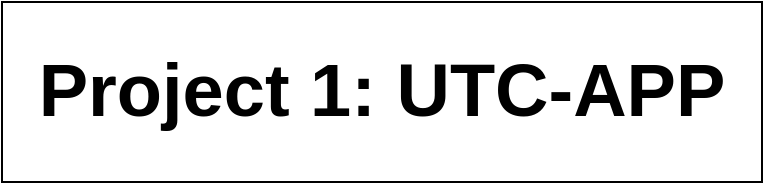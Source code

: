 <mxfile version="27.0.9">
  <diagram id="0U85dfrfak1zZH0-9EFQ" name="Page-2">
    <mxGraphModel dx="1011" dy="549" grid="1" gridSize="10" guides="1" tooltips="1" connect="1" arrows="1" fold="1" page="1" pageScale="1" pageWidth="850" pageHeight="1100" math="0" shadow="0">
      <root>
        <mxCell id="0" />
        <mxCell id="1" style="" parent="0" />
        <mxCell id="kCHVRqanEo-mkhX_574u-2" value="&lt;h1&gt;&lt;font style=&quot;font-size: 37px;&quot;&gt;Project 1: UTC-APP&lt;/font&gt;&lt;/h1&gt;" style="rounded=0;whiteSpace=wrap;html=1;fillColor=none;container=1;align=center;verticalAlign=top;" parent="1" vertex="1" collapsed="1">
          <mxGeometry x="200" y="80" width="380" height="90" as="geometry">
            <mxRectangle x="200" y="80" width="1440" height="1150" as="alternateBounds" />
          </mxGeometry>
        </mxCell>
        <mxCell id="HjElABhOm3GR3gQ3NGnv-4" value="AWS Cloud" style="points=[[0,0],[0.25,0],[0.5,0],[0.75,0],[1,0],[1,0.25],[1,0.5],[1,0.75],[1,1],[0.75,1],[0.5,1],[0.25,1],[0,1],[0,0.75],[0,0.5],[0,0.25]];outlineConnect=0;gradientColor=none;html=1;whiteSpace=wrap;fontSize=12;fontStyle=0;container=1;pointerEvents=0;collapsible=0;recursiveResize=0;shape=mxgraph.aws4.group;grIcon=mxgraph.aws4.group_aws_cloud_alt;strokeColor=#6788B1;fillColor=none;verticalAlign=top;align=left;spacingLeft=30;fontColor=#7C93D5;dashed=0;movable=1;resizable=1;rotatable=1;deletable=1;editable=1;locked=0;connectable=1;" parent="kCHVRqanEo-mkhX_574u-2" vertex="1">
          <mxGeometry x="120" y="235.75" width="1200" height="840" as="geometry" />
        </mxCell>
        <mxCell id="ao3atlO_gpHJTrCSkDzS-1" value="us-east-1" style="points=[[0,0],[0.25,0],[0.5,0],[0.75,0],[1,0],[1,0.25],[1,0.5],[1,0.75],[1,1],[0.75,1],[0.5,1],[0.25,1],[0,1],[0,0.75],[0,0.5],[0,0.25]];outlineConnect=0;gradientColor=none;html=1;whiteSpace=wrap;fontSize=12;fontStyle=0;container=1;pointerEvents=0;collapsible=0;recursiveResize=0;shape=mxgraph.aws4.group;grIcon=mxgraph.aws4.group_region;strokeColor=#00A4A6;fillColor=none;verticalAlign=top;align=left;spacingLeft=30;fontColor=#147EBA;dashed=1;" parent="HjElABhOm3GR3gQ3NGnv-4" vertex="1">
          <mxGeometry x="80" y="80" width="1080" height="720" as="geometry" />
        </mxCell>
        <mxCell id="6uiXnNB2Hfb9xtFHbngv-2" value="" style="group" parent="ao3atlO_gpHJTrCSkDzS-1" vertex="1" connectable="0">
          <mxGeometry x="80" y="50" width="960" height="630" as="geometry" />
        </mxCell>
        <mxCell id="6uiXnNB2Hfb9xtFHbngv-1" value="" style="group" parent="6uiXnNB2Hfb9xtFHbngv-2" vertex="1" connectable="0">
          <mxGeometry y="30" width="960" height="600" as="geometry" />
        </mxCell>
        <mxCell id="5CiNweM-sX3QMw82ZduV-23" value="Private subnet" style="points=[[0,0],[0.25,0],[0.5,0],[0.75,0],[1,0],[1,0.25],[1,0.5],[1,0.75],[1,1],[0.75,1],[0.5,1],[0.25,1],[0,1],[0,0.75],[0,0.5],[0,0.25]];outlineConnect=0;html=1;whiteSpace=wrap;fontSize=12;fontStyle=0;container=1;pointerEvents=0;collapsible=0;recursiveResize=0;shape=mxgraph.aws4.group;grIcon=mxgraph.aws4.group_security_group;grStroke=0;strokeColor=#432D57;fillColor=#76608a;verticalAlign=top;align=left;spacingLeft=30;dashed=0;fontColor=#ffffff;" parent="6uiXnNB2Hfb9xtFHbngv-1" vertex="1">
          <mxGeometry x="400" y="230" width="160" height="180" as="geometry" />
        </mxCell>
        <mxCell id="5CiNweM-sX3QMw82ZduV-14" value="Private subnet" style="points=[[0,0],[0.25,0],[0.5,0],[0.75,0],[1,0],[1,0.25],[1,0.5],[1,0.75],[1,1],[0.75,1],[0.5,1],[0.25,1],[0,1],[0,0.75],[0,0.5],[0,0.25]];outlineConnect=0;html=1;whiteSpace=wrap;fontSize=12;fontStyle=0;container=1;pointerEvents=0;collapsible=0;recursiveResize=0;shape=mxgraph.aws4.group;grIcon=mxgraph.aws4.group_security_group;grStroke=0;strokeColor=#432D57;fillColor=#76608a;verticalAlign=top;align=left;spacingLeft=30;dashed=0;fontColor=#ffffff;" parent="6uiXnNB2Hfb9xtFHbngv-1" vertex="1">
          <mxGeometry x="80" y="230" width="160" height="180" as="geometry" />
        </mxCell>
        <mxCell id="5CiNweM-sX3QMw82ZduV-19" value="us-east-1a" style="fillColor=none;strokeColor=#147EBA;dashed=1;verticalAlign=top;fontStyle=0;fontColor=#147EBA;whiteSpace=wrap;html=1;spacingTop=0;" parent="6uiXnNB2Hfb9xtFHbngv-1" vertex="1">
          <mxGeometry x="40" y="80" width="240" height="480" as="geometry" />
        </mxCell>
        <mxCell id="5CiNweM-sX3QMw82ZduV-25" value="us-east-1b" style="fillColor=none;strokeColor=#147EBA;dashed=1;verticalAlign=top;fontStyle=0;fontColor=#147EBA;whiteSpace=wrap;html=1;container=0;movable=1;resizable=1;rotatable=1;deletable=1;editable=1;locked=0;connectable=1;spacingTop=0;" parent="6uiXnNB2Hfb9xtFHbngv-1" vertex="1">
          <mxGeometry x="360" y="80" width="240" height="480" as="geometry">
            <mxRectangle x="440" y="10" width="100" height="30" as="alternateBounds" />
          </mxGeometry>
        </mxCell>
        <mxCell id="5CiNweM-sX3QMw82ZduV-2" value="Public subnet" style="points=[[0,0],[0.25,0],[0.5,0],[0.75,0],[1,0],[1,0.25],[1,0.5],[1,0.75],[1,1],[0.75,1],[0.5,1],[0.25,1],[0,1],[0,0.75],[0,0.5],[0,0.25]];outlineConnect=0;html=1;whiteSpace=wrap;fontSize=12;fontStyle=0;container=1;pointerEvents=0;collapsible=0;recursiveResize=0;shape=mxgraph.aws4.group;grIcon=mxgraph.aws4.group_security_group;grStroke=0;strokeColor=#314354;fillColor=#647687;verticalAlign=top;align=left;spacingLeft=30;dashed=0;fontColor=#ffffff;" parent="6uiXnNB2Hfb9xtFHbngv-1" vertex="1">
          <mxGeometry x="80" y="110" width="160" height="100" as="geometry" />
        </mxCell>
        <UserObject label="" tooltip="NAT Gateway" id="5CiNweM-sX3QMw82ZduV-5">
          <mxCell style="sketch=0;outlineConnect=0;fontColor=#232F3E;gradientColor=none;fillColor=#F58536;strokeColor=none;dashed=0;verticalLabelPosition=bottom;verticalAlign=top;align=center;html=1;fontSize=12;fontStyle=0;aspect=fixed;pointerEvents=1;shape=mxgraph.aws3.vpc_nat_gateway;" parent="5CiNweM-sX3QMw82ZduV-2" vertex="1">
            <mxGeometry x="60.5" y="41" width="39" height="39" as="geometry" />
          </mxCell>
        </UserObject>
        <mxCell id="_eAZpja_ApV_2CZ94UeD-1" value="utc-target-group" style="outlineConnect=0;gradientColor=none;html=1;whiteSpace=wrap;fontSize=12;fontStyle=0;strokeColor=#66FFFF;fillColor=none;verticalAlign=top;align=center;fontColor=#66FFFF;dashed=1;spacingTop=-5;" parent="6uiXnNB2Hfb9xtFHbngv-1" vertex="1">
          <mxGeometry x="110" y="260" width="420" height="140" as="geometry" />
        </mxCell>
        <UserObject label="UTC-VPC 10.10.0.0/16" tags="utc-vpc terraform dev" id="TDfjeNT3tWewx6dYdx5n-3">
          <mxCell style="points=[[0,0],[0.25,0],[0.5,0],[0.75,0],[1,0],[1,0.25],[1,0.5],[1,0.75],[1,1],[0.75,1],[0.5,1],[0.25,1],[0,1],[0,0.75],[0,0.5],[0,0.25]];outlineConnect=0;gradientColor=none;html=1;whiteSpace=wrap;fontSize=12;fontStyle=0;container=0;pointerEvents=0;collapsible=0;recursiveResize=0;shape=mxgraph.aws4.group;grIcon=mxgraph.aws4.group_vpc2;strokeColor=#8C4FFF;fillColor=none;verticalAlign=top;align=left;spacingLeft=30;fontColor=light-dark(#A680B8,#8C4FFF);dashed=0;movable=1;resizable=1;rotatable=1;deletable=1;editable=1;locked=0;connectable=1;" parent="6uiXnNB2Hfb9xtFHbngv-1" vertex="1">
            <mxGeometry width="960" height="600" as="geometry" />
          </mxCell>
        </UserObject>
        <mxCell id="5CiNweM-sX3QMw82ZduV-18" value="Private subnet" style="points=[[0,0],[0.25,0],[0.5,0],[0.75,0],[1,0],[1,0.25],[1,0.5],[1,0.75],[1,1],[0.75,1],[0.5,1],[0.25,1],[0,1],[0,0.75],[0,0.5],[0,0.25]];outlineConnect=0;html=1;whiteSpace=wrap;fontSize=12;fontStyle=0;container=1;pointerEvents=0;collapsible=0;recursiveResize=0;shape=mxgraph.aws4.group;grIcon=mxgraph.aws4.group_security_group;grStroke=0;strokeColor=#432D57;fillColor=#76608a;verticalAlign=top;align=left;spacingLeft=30;dashed=0;fontColor=#ffffff;" parent="6uiXnNB2Hfb9xtFHbngv-1" vertex="1">
          <mxGeometry x="80" y="430" width="160" height="100" as="geometry" />
        </mxCell>
        <object label="Database-SG" tags="" id="TDfjeNT3tWewx6dYdx5n-32">
          <mxCell style="fontStyle=0;verticalAlign=top;align=center;spacingTop=-2;fillColor=none;rounded=0;whiteSpace=wrap;html=1;strokeColor=#0000FF;strokeWidth=1;container=1;collapsible=0;expand=0;recursiveResize=0;movable=1;resizable=1;rotatable=1;deletable=1;editable=1;locked=0;connectable=1;shadow=0;fontColor=#0000FF;" parent="5CiNweM-sX3QMw82ZduV-18" vertex="1">
            <mxGeometry x="29.995" y="28.005" width="110.01" height="63.75" as="geometry" />
          </mxCell>
        </object>
        <UserObject label="" tooltip="Primary RDS DB Instance" id="9mONx7Qn97t1CiRnEvUv-23">
          <mxCell style="aspect=fixed;html=1;align=center;fontSize=12;image=img/lib/azure2/databases/Azure_Database_MySQL_Server.svg;container=0;sketch=0;points=[[0,0,0],[0.25,0,0],[0.5,0,0],[0.75,0,0],[1,0,0],[0,1,0],[0.25,1,0],[0.5,1,0],[0.75,1,0],[1,1,0],[0,0.25,0],[0,0.5,0],[0,0.75,0],[1,0.25,0],[1,0.5,0],[1,0.75,0]];outlineConnect=0;fontColor=#232F3E;fillColor=#C925D1;strokeColor=#ffffff;dashed=0;verticalLabelPosition=bottom;verticalAlign=top;fontStyle=0;shape=mxgraph.aws4.resourceIcon;resIcon=mxgraph.aws4.rds;" parent="TDfjeNT3tWewx6dYdx5n-32" vertex="1">
            <mxGeometry x="43.76" y="16.88" width="32.34" height="43.13" as="geometry" />
          </mxCell>
        </UserObject>
        <mxCell id="5CiNweM-sX3QMw82ZduV-20" value="Public subnet" style="points=[[0,0],[0.25,0],[0.5,0],[0.75,0],[1,0],[1,0.25],[1,0.5],[1,0.75],[1,1],[0.75,1],[0.5,1],[0.25,1],[0,1],[0,0.75],[0,0.5],[0,0.25]];outlineConnect=0;html=1;whiteSpace=wrap;fontSize=12;fontStyle=0;container=1;pointerEvents=0;collapsible=0;recursiveResize=0;shape=mxgraph.aws4.group;grIcon=mxgraph.aws4.group_security_group;grStroke=0;strokeColor=#314354;fillColor=#647687;verticalAlign=top;align=left;spacingLeft=30;dashed=0;fontColor=#ffffff;" parent="6uiXnNB2Hfb9xtFHbngv-1" vertex="1">
          <mxGeometry x="400" y="110" width="160" height="100" as="geometry" />
        </mxCell>
        <UserObject label="" tooltip="NAT Gateway" id="5CiNweM-sX3QMw82ZduV-21">
          <mxCell style="sketch=0;outlineConnect=0;fontColor=#232F3E;gradientColor=none;fillColor=#F58536;strokeColor=none;dashed=0;verticalLabelPosition=bottom;verticalAlign=top;align=center;html=1;fontSize=12;fontStyle=0;aspect=fixed;pointerEvents=1;shape=mxgraph.aws3.vpc_nat_gateway;" parent="5CiNweM-sX3QMw82ZduV-20" vertex="1">
            <mxGeometry x="60.5" y="41" width="39" height="39" as="geometry" />
          </mxCell>
        </UserObject>
        <mxCell id="5CiNweM-sX3QMw82ZduV-24" value="Private subnet" style="points=[[0,0],[0.25,0],[0.5,0],[0.75,0],[1,0],[1,0.25],[1,0.5],[1,0.75],[1,1],[0.75,1],[0.5,1],[0.25,1],[0,1],[0,0.75],[0,0.5],[0,0.25]];outlineConnect=0;html=1;whiteSpace=wrap;fontSize=12;fontStyle=0;container=1;pointerEvents=0;collapsible=0;recursiveResize=0;shape=mxgraph.aws4.group;grIcon=mxgraph.aws4.group_security_group;grStroke=0;strokeColor=#432D57;fillColor=#76608a;verticalAlign=top;align=left;spacingLeft=30;dashed=0;fontColor=#ffffff;" parent="6uiXnNB2Hfb9xtFHbngv-1" vertex="1">
          <mxGeometry x="400" y="430" width="160" height="100" as="geometry" />
        </mxCell>
        <UserObject label="" tooltip="Standby RDS DB Instance" id="owAeYgM3tqPIYLvSeJij-3">
          <mxCell style="aspect=fixed;html=1;align=center;fontSize=12;image=img/lib/azure2/databases/Azure_Database_MySQL_Server.svg;container=0;sketch=0;outlineConnect=0;fontColor=#232F3E;fillColor=#2E73B8;strokeColor=#ffffff;dashed=0;verticalLabelPosition=bottom;verticalAlign=top;fontStyle=0;shape=mxgraph.aws3.rds_db_instance_standby_multi_az;resIcon=mxgraph.aws4.rds;gradientColor=none;" parent="5CiNweM-sX3QMw82ZduV-24" vertex="1">
            <mxGeometry x="67.155" y="37.995" width="32.34" height="43.13" as="geometry" />
          </mxCell>
        </UserObject>
        <mxCell id="TDfjeNT3tWewx6dYdx5n-30" value="App-server-SG" style="fontStyle=0;verticalAlign=top;align=center;spacingTop=-2;fillColor=none;rounded=0;whiteSpace=wrap;html=1;strokeColor=light-dark(#000000,#DD3522);strokeWidth=1;container=1;collapsible=0;expand=0;recursiveResize=0;fontColor=#DD3522;" parent="6uiXnNB2Hfb9xtFHbngv-1" vertex="1">
          <mxGeometry x="150" y="330" width="340" height="50" as="geometry" />
        </mxCell>
        <UserObject label="" tooltip="EC2" id="zvB8l6THBs-L_ArTR7B3-3">
          <mxCell style="sketch=0;points=[[0,0,0],[0.25,0,0],[0.5,0,0],[0.75,0,0],[1,0,0],[0,1,0],[0.25,1,0],[0.5,1,0],[0.75,1,0],[1,1,0],[0,0.25,0],[0,0.5,0],[0,0.75,0],[1,0.25,0],[1,0.5,0],[1,0.75,0]];outlineConnect=0;fontColor=#232F3E;fillColor=#ED7100;strokeColor=#ffffff;dashed=0;verticalLabelPosition=bottom;verticalAlign=top;align=center;html=1;fontSize=12;fontStyle=0;aspect=fixed;shape=mxgraph.aws4.resourceIcon;resIcon=mxgraph.aws4.ec2;" parent="TDfjeNT3tWewx6dYdx5n-30" vertex="1">
            <mxGeometry x="290" y="13" width="30" height="30" as="geometry" />
          </mxCell>
        </UserObject>
        <UserObject label="EBS" tooltip="EBS Volume" id="owAeYgM3tqPIYLvSeJij-19">
          <mxCell style="outlineConnect=0;dashed=0;verticalLabelPosition=middle;verticalAlign=middle;align=center;html=1;shape=mxgraph.aws3.volume;fillColor=#E05243;gradientColor=none;fontColor=light-dark(#000000,#7E0707);labelBorderColor=none;labelPosition=center;horizontal=0;fontSize=9;spacingBottom=0;spacingTop=0;spacingRight=11;" parent="TDfjeNT3tWewx6dYdx5n-30" vertex="1">
            <mxGeometry x="70" y="8" width="20" height="37" as="geometry" />
          </mxCell>
        </UserObject>
        <UserObject label="EBS" tooltip="EBS Volume" id="owAeYgM3tqPIYLvSeJij-21">
          <mxCell style="outlineConnect=0;dashed=0;verticalLabelPosition=middle;verticalAlign=middle;align=center;html=1;shape=mxgraph.aws3.volume;fillColor=#E05243;gradientColor=none;fontColor=light-dark(#000000,#7E0707);labelBorderColor=none;labelPosition=center;horizontal=0;fontSize=9;spacingBottom=0;spacingTop=0;spacingRight=11;" parent="TDfjeNT3tWewx6dYdx5n-30" vertex="1">
            <mxGeometry x="250" y="8" width="20" height="37" as="geometry" />
          </mxCell>
        </UserObject>
        <mxCell id="owAeYgM3tqPIYLvSeJij-24" style="edgeStyle=orthogonalEdgeStyle;rounded=0;orthogonalLoop=1;jettySize=auto;html=1;startArrow=oval;startFill=1;endArrow=oval;endFill=1;strokeColor=#B8B8B8;" parent="TDfjeNT3tWewx6dYdx5n-30" source="zvB8l6THBs-L_ArTR7B3-3" target="owAeYgM3tqPIYLvSeJij-21" edge="1">
          <mxGeometry relative="1" as="geometry" />
        </mxCell>
        <UserObject label="" tooltip="EC2" id="zvB8l6THBs-L_ArTR7B3-2">
          <mxCell style="sketch=0;points=[[0,0,0],[0.25,0,0],[0.5,0,0],[0.75,0,0],[1,0,0],[0,1,0],[0.25,1,0],[0.5,1,0],[0.75,1,0],[1,1,0],[0,0.25,0],[0,0.5,0],[0,0.75,0],[1,0.25,0],[1,0.5,0],[1,0.75,0]];outlineConnect=0;fontColor=#232F3E;fillColor=#ED7100;strokeColor=#ffffff;dashed=0;verticalLabelPosition=bottom;verticalAlign=top;align=center;html=1;fontSize=12;fontStyle=0;aspect=fixed;shape=mxgraph.aws4.resourceIcon;resIcon=mxgraph.aws4.ec2;" parent="TDfjeNT3tWewx6dYdx5n-30" vertex="1">
            <mxGeometry x="10" y="14.5" width="27" height="27" as="geometry" />
          </mxCell>
        </UserObject>
        <mxCell id="owAeYgM3tqPIYLvSeJij-22" style="edgeStyle=orthogonalEdgeStyle;rounded=0;orthogonalLoop=1;jettySize=auto;html=1;endArrow=oval;endFill=1;startArrow=oval;startFill=1;strokeColor=#B8B8B8;" parent="TDfjeNT3tWewx6dYdx5n-30" source="zvB8l6THBs-L_ArTR7B3-2" edge="1">
          <mxGeometry relative="1" as="geometry">
            <mxPoint x="70" y="28" as="targetPoint" />
            <Array as="points">
              <mxPoint x="50" y="28" />
              <mxPoint x="50" y="28" />
            </Array>
          </mxGeometry>
        </mxCell>
        <mxCell id="zvB8l6THBs-L_ArTR7B3-4" value="Auto Scaling group" style="points=[[0,0],[0.25,0],[0.5,0],[0.75,0],[1,0],[1,0.25],[1,0.5],[1,0.75],[1,1],[0.75,1],[0.5,1],[0.25,1],[0,1],[0,0.75],[0,0.5],[0,0.25]];outlineConnect=0;gradientColor=none;html=1;whiteSpace=wrap;fontSize=12;fontStyle=0;container=1;pointerEvents=0;collapsible=0;recursiveResize=0;shape=mxgraph.aws4.groupCenter;grIcon=mxgraph.aws4.group_auto_scaling_group;grStroke=1;strokeColor=#CCCC00;fillColor=none;verticalAlign=top;align=center;fontColor=#CCCC00;dashed=1;spacingTop=25;" parent="6uiXnNB2Hfb9xtFHbngv-1" vertex="1">
          <mxGeometry x="130" y="280" width="380" height="110" as="geometry" />
        </mxCell>
        <mxCell id="owAeYgM3tqPIYLvSeJij-57" value="" style="group;dashed=1;strokeColor=#0000FF;" parent="zvB8l6THBs-L_ArTR7B3-4" vertex="1" connectable="0">
          <mxGeometry x="295" y="-12" width="70" height="50" as="geometry" />
        </mxCell>
        <mxCell id="owAeYgM3tqPIYLvSeJij-58" value="mount target" style="outlineConnect=0;html=1;whiteSpace=wrap;fontSize=12;fontStyle=0;strokeColor=#432D57;fillColor=#99CCFF;verticalAlign=top;align=center;dashed=1;spacingTop=0;container=0;fontColor=#0066CC;opacity=30;" parent="owAeYgM3tqPIYLvSeJij-57" vertex="1">
          <mxGeometry width="70" height="50" as="geometry" />
        </mxCell>
        <UserObject label="" tooltip="Elastic Network Interface (ENI)" id="owAeYgM3tqPIYLvSeJij-59">
          <mxCell style="outlineConnect=0;dashed=0;verticalLabelPosition=bottom;verticalAlign=top;align=center;html=1;shape=mxgraph.aws4.elastic_network_interface;fillColor=#8C4FFF;gradientColor=none;sketch=0;fontColor=#232F3E;strokeColor=none;fontStyle=0;aspect=fixed;resIcon=mxgraph.aws4.elastic_network_interface;pointerEvents=1;" parent="owAeYgM3tqPIYLvSeJij-57" vertex="1">
            <mxGeometry x="20" y="21.43" width="22.46" height="23.44" as="geometry" />
          </mxCell>
        </UserObject>
        <mxCell id="owAeYgM3tqPIYLvSeJij-56" value="" style="group;dashed=1;strokeColor=#0000FF;" parent="zvB8l6THBs-L_ArTR7B3-4" vertex="1" connectable="0">
          <mxGeometry x="20" y="-15" width="70" height="50" as="geometry" />
        </mxCell>
        <mxCell id="owAeYgM3tqPIYLvSeJij-54" value="mount target" style="outlineConnect=0;html=1;whiteSpace=wrap;fontSize=12;fontStyle=0;strokeColor=#432D57;fillColor=#99CCFF;verticalAlign=top;align=center;dashed=1;spacingTop=0;container=0;fontColor=#0066CC;opacity=30;" parent="owAeYgM3tqPIYLvSeJij-56" vertex="1">
          <mxGeometry width="70" height="50" as="geometry" />
        </mxCell>
        <UserObject label="" tooltip="Elastic Network Interface (ENI)" id="owAeYgM3tqPIYLvSeJij-55">
          <mxCell style="outlineConnect=0;dashed=0;verticalLabelPosition=bottom;verticalAlign=top;align=center;html=1;shape=mxgraph.aws4.elastic_network_interface;fillColor=#8C4FFF;gradientColor=none;sketch=0;fontColor=#232F3E;strokeColor=none;fontStyle=0;aspect=fixed;resIcon=mxgraph.aws4.elastic_network_interface;pointerEvents=1;" parent="owAeYgM3tqPIYLvSeJij-56" vertex="1">
            <mxGeometry x="20" y="21.43" width="22.46" height="23.44" as="geometry" />
          </mxCell>
        </UserObject>
        <mxCell id="5CiNweM-sX3QMw82ZduV-32" value="us-east-1c" style="fillColor=none;strokeColor=#147EBA;dashed=1;verticalAlign=top;fontStyle=0;fontColor=#147EBA;whiteSpace=wrap;html=1;spacingTop=0;" parent="6uiXnNB2Hfb9xtFHbngv-1" vertex="1">
          <mxGeometry x="680" y="80" width="240" height="480" as="geometry" />
        </mxCell>
        <mxCell id="9mONx7Qn97t1CiRnEvUv-13" value="" style="group;fontColor=light-dark(default, #647687);" parent="6uiXnNB2Hfb9xtFHbngv-1" vertex="1" connectable="0">
          <mxGeometry x="720" y="110" width="160" height="100" as="geometry" />
        </mxCell>
        <mxCell id="5CiNweM-sX3QMw82ZduV-27" value="Public subnet" style="points=[[0,0],[0.25,0],[0.5,0],[0.75,0],[1,0],[1,0.25],[1,0.5],[1,0.75],[1,1],[0.75,1],[0.5,1],[0.25,1],[0,1],[0,0.75],[0,0.5],[0,0.25]];outlineConnect=0;html=1;whiteSpace=wrap;fontSize=12;fontStyle=0;container=0;pointerEvents=0;collapsible=0;recursiveResize=0;shape=mxgraph.aws4.group;grIcon=mxgraph.aws4.group_security_group;grStroke=0;strokeColor=#314354;fillColor=#647687;verticalAlign=top;align=left;spacingLeft=30;dashed=0;fontColor=#ffffff;movable=1;resizable=1;rotatable=1;deletable=1;editable=1;locked=0;connectable=1;" parent="9mONx7Qn97t1CiRnEvUv-13" vertex="1">
          <mxGeometry width="160" height="100" as="geometry" />
        </mxCell>
        <mxCell id="TDfjeNT3tWewx6dYdx5n-31" value="Bastion-host-SG" style="fontStyle=0;verticalAlign=top;align=center;spacingTop=-2;fillColor=none;rounded=0;whiteSpace=wrap;html=1;strokeColor=#0000FF;strokeWidth=1;container=1;collapsible=0;expand=0;recursiveResize=0;fontColor=#0000FF;movable=1;resizable=1;rotatable=1;deletable=1;editable=1;locked=0;connectable=1;" parent="9mONx7Qn97t1CiRnEvUv-13" vertex="1">
          <mxGeometry x="30" y="30.14" width="100" height="62.86" as="geometry" />
        </mxCell>
        <UserObject label="" tooltip="Bastion Host" id="p0Qm7JYq2Yo7alohfEiD-1">
          <mxCell style="points=[];aspect=fixed;html=1;align=center;shadow=0;dashed=0;fillColor=light-dark(#FFB366,#CCFF99);strokeColor=none;shape=mxgraph.alibaba_cloud.bastionhost;container=0;movable=1;resizable=1;rotatable=1;deletable=1;editable=1;locked=0;connectable=1;fontColor=#CCFF99;" parent="TDfjeNT3tWewx6dYdx5n-31" vertex="1">
            <mxGeometry x="30" y="23.61" width="43.46" height="34.41" as="geometry" />
          </mxCell>
        </UserObject>
        <mxCell id="5CiNweM-sX3QMw82ZduV-31" value="Private subnet" style="points=[[0,0],[0.25,0],[0.5,0],[0.75,0],[1,0],[1,0.25],[1,0.5],[1,0.75],[1,1],[0.75,1],[0.5,1],[0.25,1],[0,1],[0,0.75],[0,0.5],[0,0.25]];outlineConnect=0;html=1;whiteSpace=wrap;fontSize=12;fontStyle=0;container=0;pointerEvents=0;collapsible=0;recursiveResize=0;shape=mxgraph.aws4.group;grIcon=mxgraph.aws4.group_security_group;grStroke=0;strokeColor=#432D57;fillColor=#76608a;verticalAlign=top;align=left;spacingLeft=30;dashed=0;fontColor=#ffffff;" parent="6uiXnNB2Hfb9xtFHbngv-1" vertex="1">
          <mxGeometry x="720" y="430" width="160" height="100" as="geometry" />
        </mxCell>
        <mxCell id="5CiNweM-sX3QMw82ZduV-30" value="Private subnet" style="points=[[0,0],[0.25,0],[0.5,0],[0.75,0],[1,0],[1,0.25],[1,0.5],[1,0.75],[1,1],[0.75,1],[0.5,1],[0.25,1],[0,1],[0,0.75],[0,0.5],[0,0.25]];outlineConnect=0;html=1;whiteSpace=wrap;fontSize=12;fontStyle=0;container=0;pointerEvents=0;collapsible=0;recursiveResize=0;shape=mxgraph.aws4.group;grIcon=mxgraph.aws4.group_security_group;grStroke=0;strokeColor=#432D57;fillColor=#76608a;verticalAlign=top;align=left;spacingLeft=30;dashed=0;fontColor=#ffffff;movable=1;resizable=1;rotatable=1;deletable=1;editable=1;locked=0;connectable=1;" parent="6uiXnNB2Hfb9xtFHbngv-1" vertex="1">
          <mxGeometry x="720" y="230" width="160" height="180" as="geometry" />
        </mxCell>
        <mxCell id="owAeYgM3tqPIYLvSeJij-4" value="" style="group" parent="6uiXnNB2Hfb9xtFHbngv-1" vertex="1" connectable="0">
          <mxGeometry x="270" y="118" width="100" height="70" as="geometry" />
        </mxCell>
        <mxCell id="TDfjeNT3tWewx6dYdx5n-28" value="ALB-SG" style="fontStyle=0;verticalAlign=top;align=center;spacingTop=-2;fillColor=none;rounded=0;whiteSpace=wrap;html=1;strokeColor=#0000FF;strokeWidth=1;container=0;collapsible=0;expand=0;recursiveResize=0;fontColor=#0000FF;" parent="owAeYgM3tqPIYLvSeJij-4" vertex="1">
          <mxGeometry width="100" height="70" as="geometry" />
        </mxCell>
        <UserObject label="" tooltip="Elastic Load Balancer" id="9mONx7Qn97t1CiRnEvUv-3">
          <mxCell style="sketch=0;outlineConnect=0;fontColor=#232F3E;gradientColor=none;fillColor=#F58534;strokeColor=#ffffff;dashed=0;verticalLabelPosition=bottom;verticalAlign=top;align=center;html=1;fontSize=10;fontStyle=1;aspect=fixed;pointerEvents=1;shape=mxgraph.aws3.application_load_balancer;whiteSpace=wrap;spacing=3;prIcon=mxgraph.aws4.application_load_balancer;direction=south;" parent="owAeYgM3tqPIYLvSeJij-4" vertex="1">
            <mxGeometry x="31.5" y="23" width="37" height="37" as="geometry" />
          </mxCell>
        </UserObject>
        <mxCell id="6uiXnNB2Hfb9xtFHbngv-34" style="edgeStyle=orthogonalEdgeStyle;rounded=0;orthogonalLoop=1;jettySize=auto;html=1;flowAnimation=1;" parent="6uiXnNB2Hfb9xtFHbngv-1" source="TDfjeNT3tWewx6dYdx5n-32" target="5CiNweM-sX3QMw82ZduV-5" edge="1">
          <mxGeometry relative="1" as="geometry">
            <Array as="points">
              <mxPoint x="60" y="490" />
              <mxPoint x="60" y="171" />
            </Array>
          </mxGeometry>
        </mxCell>
        <mxCell id="6uiXnNB2Hfb9xtFHbngv-18" style="edgeStyle=orthogonalEdgeStyle;rounded=0;orthogonalLoop=1;jettySize=auto;html=1;flowAnimation=1;" parent="6uiXnNB2Hfb9xtFHbngv-1" source="zvB8l6THBs-L_ArTR7B3-2" target="5CiNweM-sX3QMw82ZduV-5" edge="1">
          <mxGeometry relative="1" as="geometry" />
        </mxCell>
        <mxCell id="6uiXnNB2Hfb9xtFHbngv-6" style="edgeStyle=orthogonalEdgeStyle;rounded=0;orthogonalLoop=1;jettySize=auto;html=1;flowAnimation=1;" parent="6uiXnNB2Hfb9xtFHbngv-1" source="TDfjeNT3tWewx6dYdx5n-28" target="_eAZpja_ApV_2CZ94UeD-1" edge="1">
          <mxGeometry relative="1" as="geometry">
            <Array as="points">
              <mxPoint x="320" y="180" />
            </Array>
          </mxGeometry>
        </mxCell>
        <mxCell id="6uiXnNB2Hfb9xtFHbngv-11" value=":8080" style="edgeLabel;html=1;align=center;verticalAlign=middle;resizable=0;points=[];fontSize=15;" parent="6uiXnNB2Hfb9xtFHbngv-6" vertex="1" connectable="0">
          <mxGeometry x="0.363" y="-1" relative="1" as="geometry">
            <mxPoint x="1" y="-21" as="offset" />
          </mxGeometry>
        </mxCell>
        <UserObject label="" tooltip="" id="owAeYgM3tqPIYLvSeJij-5">
          <mxCell style="edgeStyle=orthogonalEdgeStyle;rounded=0;orthogonalLoop=1;jettySize=auto;html=1;flowAnimation=1;" parent="6uiXnNB2Hfb9xtFHbngv-1" source="9mONx7Qn97t1CiRnEvUv-23" target="owAeYgM3tqPIYLvSeJij-3" edge="1">
            <mxGeometry relative="1" as="geometry">
              <mxPoint x="470" y="490" as="targetPoint" />
              <Array as="points">
                <mxPoint x="400" y="496" />
                <mxPoint x="400" y="496" />
              </Array>
            </mxGeometry>
          </mxCell>
        </UserObject>
        <mxCell id="owAeYgM3tqPIYLvSeJij-6" value="Synchronous replication" style="edgeLabel;html=1;align=center;verticalAlign=middle;resizable=0;points=[];" parent="owAeYgM3tqPIYLvSeJij-5" vertex="1" connectable="0">
          <mxGeometry x="-0.364" relative="1" as="geometry">
            <mxPoint x="44" y="12" as="offset" />
          </mxGeometry>
        </mxCell>
        <mxCell id="6uiXnNB2Hfb9xtFHbngv-33" style="edgeStyle=orthogonalEdgeStyle;rounded=0;orthogonalLoop=1;jettySize=auto;html=1;flowAnimation=1;" parent="6uiXnNB2Hfb9xtFHbngv-1" source="TDfjeNT3tWewx6dYdx5n-30" target="TDfjeNT3tWewx6dYdx5n-32" edge="1">
          <mxGeometry relative="1" as="geometry">
            <Array as="points">
              <mxPoint x="320" y="478" />
            </Array>
          </mxGeometry>
        </mxCell>
        <mxCell id="6uiXnNB2Hfb9xtFHbngv-19" style="edgeStyle=orthogonalEdgeStyle;rounded=0;orthogonalLoop=1;jettySize=auto;html=1;flowAnimation=1;" parent="6uiXnNB2Hfb9xtFHbngv-1" source="zvB8l6THBs-L_ArTR7B3-3" target="5CiNweM-sX3QMw82ZduV-21" edge="1">
          <mxGeometry relative="1" as="geometry">
            <Array as="points">
              <mxPoint x="450" y="171" />
            </Array>
          </mxGeometry>
        </mxCell>
        <mxCell id="6uiXnNB2Hfb9xtFHbngv-14" style="edgeStyle=orthogonalEdgeStyle;rounded=0;orthogonalLoop=1;jettySize=auto;html=1;flowAnimation=1;" parent="6uiXnNB2Hfb9xtFHbngv-1" source="TDfjeNT3tWewx6dYdx5n-31" target="TDfjeNT3tWewx6dYdx5n-30" edge="1">
          <mxGeometry relative="1" as="geometry">
            <Array as="points">
              <mxPoint x="640" y="172" />
              <mxPoint x="640" y="360" />
            </Array>
          </mxGeometry>
        </mxCell>
        <mxCell id="6uiXnNB2Hfb9xtFHbngv-15" value=":22" style="edgeLabel;html=1;align=center;verticalAlign=middle;resizable=0;points=[];fontSize=15;" parent="6uiXnNB2Hfb9xtFHbngv-14" vertex="1" connectable="0">
          <mxGeometry x="-0.032" relative="1" as="geometry">
            <mxPoint as="offset" />
          </mxGeometry>
        </mxCell>
        <mxCell id="owAeYgM3tqPIYLvSeJij-61" style="edgeStyle=orthogonalEdgeStyle;rounded=0;orthogonalLoop=1;jettySize=auto;html=1;endArrow=none;endFill=1;startArrow=none;startFill=0;strokeColor=#B8B8B8;" parent="6uiXnNB2Hfb9xtFHbngv-1" source="zvB8l6THBs-L_ArTR7B3-2" target="owAeYgM3tqPIYLvSeJij-54" edge="1">
          <mxGeometry relative="1" as="geometry">
            <Array as="points">
              <mxPoint x="185" y="338" />
              <mxPoint x="185" y="338" />
            </Array>
          </mxGeometry>
        </mxCell>
        <mxCell id="owAeYgM3tqPIYLvSeJij-62" style="edgeStyle=orthogonalEdgeStyle;rounded=0;orthogonalLoop=1;jettySize=auto;html=1;endArrow=none;endFill=1;startArrow=none;startFill=0;strokeColor=#B8B8B8;" parent="6uiXnNB2Hfb9xtFHbngv-1" source="zvB8l6THBs-L_ArTR7B3-3" target="owAeYgM3tqPIYLvSeJij-58" edge="1">
          <mxGeometry relative="1" as="geometry">
            <Array as="points">
              <mxPoint x="460" y="328" />
              <mxPoint x="460" y="328" />
            </Array>
          </mxGeometry>
        </mxCell>
        <UserObject label="" tooltip="Internet Gateway" id="TDfjeNT3tWewx6dYdx5n-4">
          <mxCell style="sketch=0;outlineConnect=0;fontColor=#232F3E;gradientColor=none;fillColor=#6666FF;strokeColor=none;dashed=0;verticalLabelPosition=bottom;verticalAlign=top;align=center;html=1;fontSize=12;fontStyle=0;aspect=fixed;pointerEvents=1;shape=mxgraph.aws4.internet_gateway;labelBackgroundColor=none;textOpacity=50;fillStyle=solid;container=0;" parent="6uiXnNB2Hfb9xtFHbngv-2" vertex="1">
            <mxGeometry x="290" width="60" height="60" as="geometry" />
          </mxCell>
        </UserObject>
        <UserObject label="" tooltip="VPC Gateway Endpoint" id="owAeYgM3tqPIYLvSeJij-34">
          <mxCell style="aspect=fixed;html=1;align=center;shadow=0;dashed=0;fillColor=#a0522d;strokeColor=#6D1F00;shape=mxgraph.aws3.endpoints;outlineConnect=0;verticalLabelPosition=bottom;verticalAlign=top;sketch=0;fontStyle=0;pointerEvents=1;gradientDirection=north;resIcon=mxgraph.aws4.endpoints;fontColor=#ffffff;" parent="6uiXnNB2Hfb9xtFHbngv-2" vertex="1">
            <mxGeometry x="-30" y="358" width="54.9" height="54.9" as="geometry" />
          </mxCell>
        </UserObject>
        <mxCell id="owAeYgM3tqPIYLvSeJij-49" value="" style="edgeStyle=orthogonalEdgeStyle;rounded=0;orthogonalLoop=1;jettySize=auto;html=1;flowAnimation=1;" parent="6uiXnNB2Hfb9xtFHbngv-2" source="TDfjeNT3tWewx6dYdx5n-30" target="owAeYgM3tqPIYLvSeJij-34" edge="1">
          <mxGeometry relative="1" as="geometry">
            <mxPoint x="550" y="777" as="sourcePoint" />
            <mxPoint x="360" y="897" as="targetPoint" />
          </mxGeometry>
        </mxCell>
        <mxCell id="6uiXnNB2Hfb9xtFHbngv-5" style="edgeStyle=orthogonalEdgeStyle;rounded=0;orthogonalLoop=1;jettySize=auto;html=1;flowAnimation=1;fontSize=11;" parent="6uiXnNB2Hfb9xtFHbngv-2" source="TDfjeNT3tWewx6dYdx5n-4" target="TDfjeNT3tWewx6dYdx5n-28" edge="1">
          <mxGeometry relative="1" as="geometry">
            <Array as="points">
              <mxPoint x="320" y="200" />
            </Array>
          </mxGeometry>
        </mxCell>
        <mxCell id="6uiXnNB2Hfb9xtFHbngv-12" value=":80" style="edgeLabel;html=1;align=center;verticalAlign=middle;resizable=0;points=[];fontSize=15;" parent="6uiXnNB2Hfb9xtFHbngv-5" vertex="1" connectable="0">
          <mxGeometry x="-0.389" relative="1" as="geometry">
            <mxPoint y="19" as="offset" />
          </mxGeometry>
        </mxCell>
        <mxCell id="6uiXnNB2Hfb9xtFHbngv-13" value=":443" style="edgeLabel;html=1;align=center;verticalAlign=middle;resizable=0;points=[];fontSize=15;" parent="6uiXnNB2Hfb9xtFHbngv-5" vertex="1" connectable="0">
          <mxGeometry x="-0.602" y="1" relative="1" as="geometry">
            <mxPoint y="9" as="offset" />
          </mxGeometry>
        </mxCell>
        <UserObject label="" tooltip="CloudWatch" id="owAeYgM3tqPIYLvSeJij-9">
          <mxCell style="sketch=0;points=[[0,0,0],[0.25,0,0],[0.5,0,0],[0.75,0,0],[1,0,0],[0,1,0],[0.25,1,0],[0.5,1,0],[0.75,1,0],[1,1,0],[0,0.25,0],[0,0.5,0],[0,0.75,0],[1,0.25,0],[1,0.5,0],[1,0.75,0]];points=[[0,0,0],[0.25,0,0],[0.5,0,0],[0.75,0,0],[1,0,0],[0,1,0],[0.25,1,0],[0.5,1,0],[0.75,1,0],[1,1,0],[0,0.25,0],[0,0.5,0],[0,0.75,0],[1,0.25,0],[1,0.5,0],[1,0.75,0]];outlineConnect=0;fontColor=#232F3E;fillColor=#E7157B;strokeColor=#ffffff;dashed=0;verticalLabelPosition=bottom;verticalAlign=top;align=center;html=1;fontSize=12;fontStyle=0;aspect=fixed;shape=mxgraph.aws4.resourceIcon;resIcon=mxgraph.aws4.cloudwatch_2;" parent="ao3atlO_gpHJTrCSkDzS-1" vertex="1">
            <mxGeometry x="250" y="10" width="60" height="60" as="geometry" />
          </mxCell>
        </UserObject>
        <mxCell id="owAeYgM3tqPIYLvSeJij-15" style="edgeStyle=orthogonalEdgeStyle;rounded=0;orthogonalLoop=1;jettySize=auto;html=1;flowAnimation=1;" parent="ao3atlO_gpHJTrCSkDzS-1" source="owAeYgM3tqPIYLvSeJij-9" target="TDfjeNT3tWewx6dYdx5n-3" edge="1">
          <mxGeometry relative="1" as="geometry">
            <Array as="points">
              <mxPoint x="170" y="40" />
            </Array>
          </mxGeometry>
        </mxCell>
        <UserObject label="" tooltip="S3 Bucket" id="owAeYgM3tqPIYLvSeJij-29">
          <mxCell style="sketch=0;points=[[0,0,0],[0.25,0,0],[0.5,0,0],[0.75,0,0],[1,0,0],[0,1,0],[0.25,1,0],[0.5,1,0],[0.75,1,0],[1,1,0],[0,0.25,0],[0,0.5,0],[0,0.75,0],[1,0.25,0],[1,0.5,0],[1,0.75,0]];outlineConnect=0;fontColor=#232F3E;fillColor=#7AA116;strokeColor=#ffffff;dashed=0;verticalLabelPosition=bottom;verticalAlign=top;align=center;html=1;fontSize=12;fontStyle=0;aspect=fixed;shape=mxgraph.aws4.resourceIcon;resIcon=mxgraph.aws4.s3;" parent="ao3atlO_gpHJTrCSkDzS-1" vertex="1">
            <mxGeometry x="15" y="268" width="60" height="60" as="geometry" />
          </mxCell>
        </UserObject>
        <mxCell id="owAeYgM3tqPIYLvSeJij-37" style="edgeStyle=orthogonalEdgeStyle;rounded=0;orthogonalLoop=1;jettySize=auto;html=1;flowAnimation=1;" parent="ao3atlO_gpHJTrCSkDzS-1" source="owAeYgM3tqPIYLvSeJij-34" target="owAeYgM3tqPIYLvSeJij-29" edge="1">
          <mxGeometry relative="1" as="geometry">
            <Array as="points">
              <mxPoint x="40" y="435" />
            </Array>
          </mxGeometry>
        </mxCell>
        <UserObject label="" tooltip="SNS" id="owAeYgM3tqPIYLvSeJij-10">
          <mxCell style="sketch=0;points=[[0,0,0],[0.25,0,0],[0.5,0,0],[0.75,0,0],[1,0,0],[0,1,0],[0.25,1,0],[0.5,1,0],[0.75,1,0],[1,1,0],[0,0.25,0],[0,0.5,0],[0,0.75,0],[1,0.25,0],[1,0.5,0],[1,0.75,0]];outlineConnect=0;fontColor=#232F3E;fillColor=#E7157B;strokeColor=#ffffff;dashed=0;verticalLabelPosition=bottom;verticalAlign=top;align=center;html=1;fontSize=12;fontStyle=0;aspect=fixed;shape=mxgraph.aws4.resourceIcon;resIcon=mxgraph.aws4.sns;" parent="ao3atlO_gpHJTrCSkDzS-1" vertex="1">
            <mxGeometry x="590" y="10" width="60" height="60" as="geometry" />
          </mxCell>
        </UserObject>
        <mxCell id="owAeYgM3tqPIYLvSeJij-53" style="edgeStyle=orthogonalEdgeStyle;rounded=0;orthogonalLoop=1;jettySize=auto;html=1;flowAnimation=1;" parent="ao3atlO_gpHJTrCSkDzS-1" source="TDfjeNT3tWewx6dYdx5n-30" target="owAeYgM3tqPIYLvSeJij-10" edge="1">
          <mxGeometry relative="1" as="geometry">
            <Array as="points">
              <mxPoint x="420" y="40" />
            </Array>
          </mxGeometry>
        </mxCell>
        <UserObject label="" tooltip="EFS" id="owAeYgM3tqPIYLvSeJij-60">
          <mxCell style="sketch=0;points=[[0,0,0],[0.25,0,0],[0.5,0,0],[0.75,0,0],[1,0,0],[0,1,0],[0.25,1,0],[0.5,1,0],[0.75,1,0],[1,1,0],[0,0.25,0],[0,0.5,0],[0,0.75,0],[1,0.25,0],[1,0.5,0],[1,0.75,0]];outlineConnect=0;fontColor=#232F3E;fillColor=#7AA116;strokeColor=#ffffff;dashed=0;verticalLabelPosition=bottom;verticalAlign=top;align=center;html=1;fontSize=12;fontStyle=0;aspect=fixed;shape=mxgraph.aws4.resourceIcon;resIcon=mxgraph.aws4.elastic_file_system;" parent="ao3atlO_gpHJTrCSkDzS-1" vertex="1">
            <mxGeometry x="14" y="108" width="62" height="62" as="geometry" />
          </mxCell>
        </UserObject>
        <mxCell id="owAeYgM3tqPIYLvSeJij-63" style="edgeStyle=orthogonalEdgeStyle;rounded=0;orthogonalLoop=1;jettySize=auto;html=1;strokeColor=#B8B8B8;startArrow=none;startFill=0;endArrow=none;endFill=1;" parent="ao3atlO_gpHJTrCSkDzS-1" source="owAeYgM3tqPIYLvSeJij-54" target="owAeYgM3tqPIYLvSeJij-60" edge="1">
          <mxGeometry relative="1" as="geometry">
            <Array as="points">
              <mxPoint x="200" y="378" />
              <mxPoint x="200" y="139" />
            </Array>
          </mxGeometry>
        </mxCell>
        <mxCell id="owAeYgM3tqPIYLvSeJij-64" style="edgeStyle=orthogonalEdgeStyle;rounded=0;orthogonalLoop=1;jettySize=auto;html=1;strokeColor=#B8B8B8;startArrow=none;startFill=0;endArrow=none;endFill=1;" parent="ao3atlO_gpHJTrCSkDzS-1" source="owAeYgM3tqPIYLvSeJij-58" target="owAeYgM3tqPIYLvSeJij-60" edge="1">
          <mxGeometry relative="1" as="geometry">
            <Array as="points">
              <mxPoint x="490" y="373" />
              <mxPoint x="490" y="139" />
            </Array>
          </mxGeometry>
        </mxCell>
        <mxCell id="6uiXnNB2Hfb9xtFHbngv-4" style="edgeStyle=orthogonalEdgeStyle;rounded=0;orthogonalLoop=1;jettySize=auto;html=1;flowAnimation=1;" parent="kCHVRqanEo-mkhX_574u-2" source="9mONx7Qn97t1CiRnEvUv-19" target="TDfjeNT3tWewx6dYdx5n-4" edge="1">
          <mxGeometry relative="1" as="geometry" />
        </mxCell>
        <UserObject label="" tooltip="Internet" id="9mONx7Qn97t1CiRnEvUv-19">
          <mxCell style="outlineConnect=0;dashed=0;verticalLabelPosition=bottom;verticalAlign=top;align=center;html=1;shape=mxgraph.aws3.internet_3;fillColor=#4E4E4E;gradientColor=none;strokeColor=#747474;" parent="kCHVRqanEo-mkhX_574u-2" vertex="1">
            <mxGeometry x="560" y="145.75" width="79.5" height="54" as="geometry" />
          </mxCell>
        </UserObject>
        <mxCell id="6uiXnNB2Hfb9xtFHbngv-3" style="edgeStyle=orthogonalEdgeStyle;rounded=0;orthogonalLoop=1;jettySize=auto;html=1;flowAnimation=1;strokeWidth=1;" parent="kCHVRqanEo-mkhX_574u-2" source="owAeYgM3tqPIYLvSeJij-26" target="9mONx7Qn97t1CiRnEvUv-19" edge="1">
          <mxGeometry relative="1" as="geometry">
            <Array as="points">
              <mxPoint x="540" y="163.75" />
              <mxPoint x="540" y="163.75" />
            </Array>
          </mxGeometry>
        </mxCell>
        <mxCell id="9mONx7Qn97t1CiRnEvUv-21" value="users" style="sketch=0;outlineConnect=0;gradientColor=none;fontColor=#545B64;strokeColor=none;fillColor=#879196;dashed=0;verticalLabelPosition=bottom;verticalAlign=top;align=center;html=1;fontSize=12;fontStyle=0;aspect=fixed;shape=mxgraph.aws4.illustration_users;pointerEvents=1" parent="kCHVRqanEo-mkhX_574u-2" vertex="1">
          <mxGeometry x="218" y="133.75" width="58" height="58" as="geometry" />
        </mxCell>
        <UserObject label="&#xa;&lt;span style=&quot;color: rgb(232, 62, 140); font-family: SFMono-Regular, Menlo, Monaco, Consolas, &amp;quot;Liberation Mono&amp;quot;, &amp;quot;Courier New&amp;quot;, monospace; font-size: 11.2px; font-style: normal; font-variant-ligatures: normal; font-variant-caps: normal; font-weight: 400; letter-spacing: normal; orphans: 2; text-align: left; text-indent: 0px; text-transform: none; widows: 2; word-spacing: 0px; -webkit-text-stroke-width: 0px; white-space: normal; text-decoration-thickness: initial; text-decoration-style: initial; text-decoration-color: initial; float: none; display: inline !important;&quot;&gt;jkdhhjfhjfhf.com&lt;/span&gt;&#xa;&#xa;" link="&#xa;&lt;span style=&quot;color: rgb(232, 62, 140); font-family: SFMono-Regular, Menlo, Monaco, Consolas, &amp;quot;Liberation Mono&amp;quot;, &amp;quot;Courier New&amp;quot;, monospace; font-size: 11.2px; font-style: normal; font-variant-ligatures: normal; font-variant-caps: normal; font-weight: 400; letter-spacing: normal; orphans: 2; text-align: left; text-indent: 0px; text-transform: none; widows: 2; word-spacing: 0px; -webkit-text-stroke-width: 0px; white-space: normal; background-color: rgb(27, 35, 45); text-decoration-thickness: initial; text-decoration-style: initial; text-decoration-color: initial; display: inline !important; float: none;&quot;&gt;jkdhhjfhjfhf.com&lt;/span&gt;&#xa;&#xa;" id="owAeYgM3tqPIYLvSeJij-28">
          <mxCell style="edgeStyle=orthogonalEdgeStyle;rounded=0;orthogonalLoop=1;jettySize=auto;html=1;flowAnimation=1;strokeWidth=1;labelBackgroundColor=none;" parent="kCHVRqanEo-mkhX_574u-2" source="9mONx7Qn97t1CiRnEvUv-21" target="owAeYgM3tqPIYLvSeJij-26" edge="1">
            <mxGeometry x="-0.0" y="-9" relative="1" as="geometry">
              <mxPoint x="618" y="252.75" as="sourcePoint" />
              <mxPoint x="760" y="252.75" as="targetPoint" />
              <mxPoint y="-18" as="offset" />
            </mxGeometry>
          </mxCell>
        </UserObject>
        <UserObject label="" tooltip="Route 53" id="owAeYgM3tqPIYLvSeJij-26">
          <mxCell style="outlineConnect=0;dashed=0;verticalLabelPosition=bottom;verticalAlign=top;align=center;html=1;shape=mxgraph.aws3.route_53;fillColor=#F58536;gradientColor=none;" parent="kCHVRqanEo-mkhX_574u-2" vertex="1">
            <mxGeometry x="410" y="120" width="70.5" height="85.5" as="geometry" />
          </mxCell>
        </UserObject>
        <mxCell id="owAeYgM3tqPIYLvSeJij-47" value="My IP" style="text;html=1;align=center;verticalAlign=middle;whiteSpace=wrap;rounded=0;fontSize=16;fontStyle=1" parent="kCHVRqanEo-mkhX_574u-2" vertex="1">
          <mxGeometry x="1045" y="153.75" width="50" height="30" as="geometry" />
        </mxCell>
        <mxCell id="owAeYgM3tqPIYLvSeJij-46" value=":22" style="edgeStyle=orthogonalEdgeStyle;html=1;endArrow=block;elbow=vertical;startArrow=none;endFill=1;strokeColor=#FFFFFF;rounded=0;flowAnimation=1;fontSize=15;" parent="kCHVRqanEo-mkhX_574u-2" source="owAeYgM3tqPIYLvSeJij-47" target="TDfjeNT3tWewx6dYdx5n-31" edge="1">
          <mxGeometry x="0.581" y="-10" width="100" relative="1" as="geometry">
            <mxPoint x="1080" y="383.75" as="sourcePoint" />
            <mxPoint x="1100" y="383.75" as="targetPoint" />
            <Array as="points">
              <mxPoint x="610" y="168.75" />
              <mxPoint x="610" y="423.75" />
              <mxPoint x="1080" y="423.75" />
            </Array>
            <mxPoint as="offset" />
          </mxGeometry>
        </mxCell>
      </root>
    </mxGraphModel>
  </diagram>
</mxfile>
